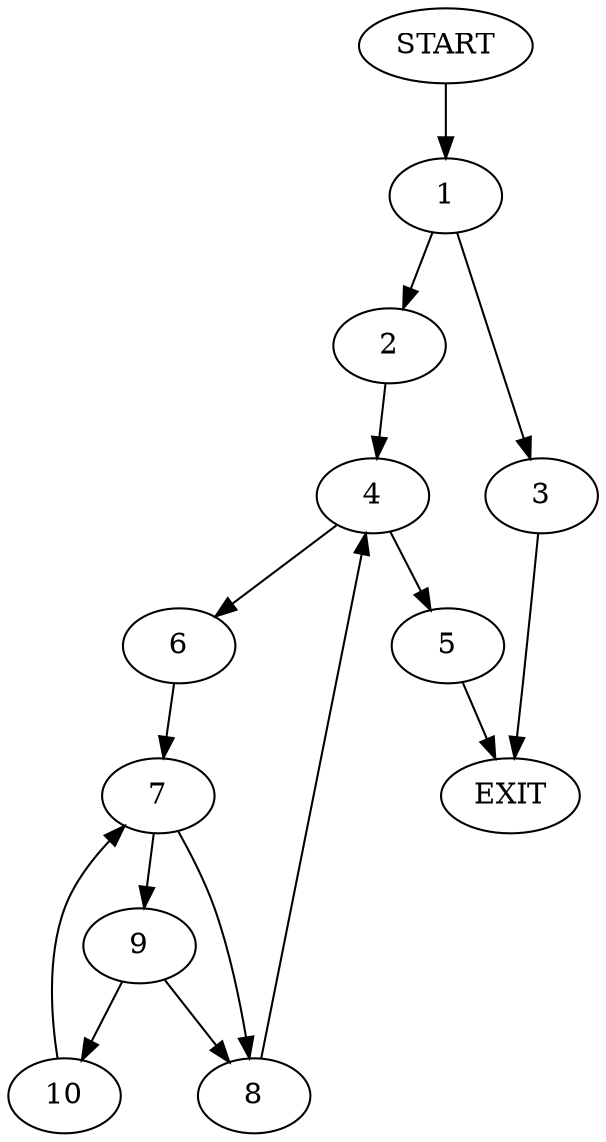digraph {
0 [label="START"]
11 [label="EXIT"]
0 -> 1
1 -> 2
1 -> 3
3 -> 11
2 -> 4
4 -> 5
4 -> 6
5 -> 11
6 -> 7
7 -> 8
7 -> 9
9 -> 10
9 -> 8
8 -> 4
10 -> 7
}
